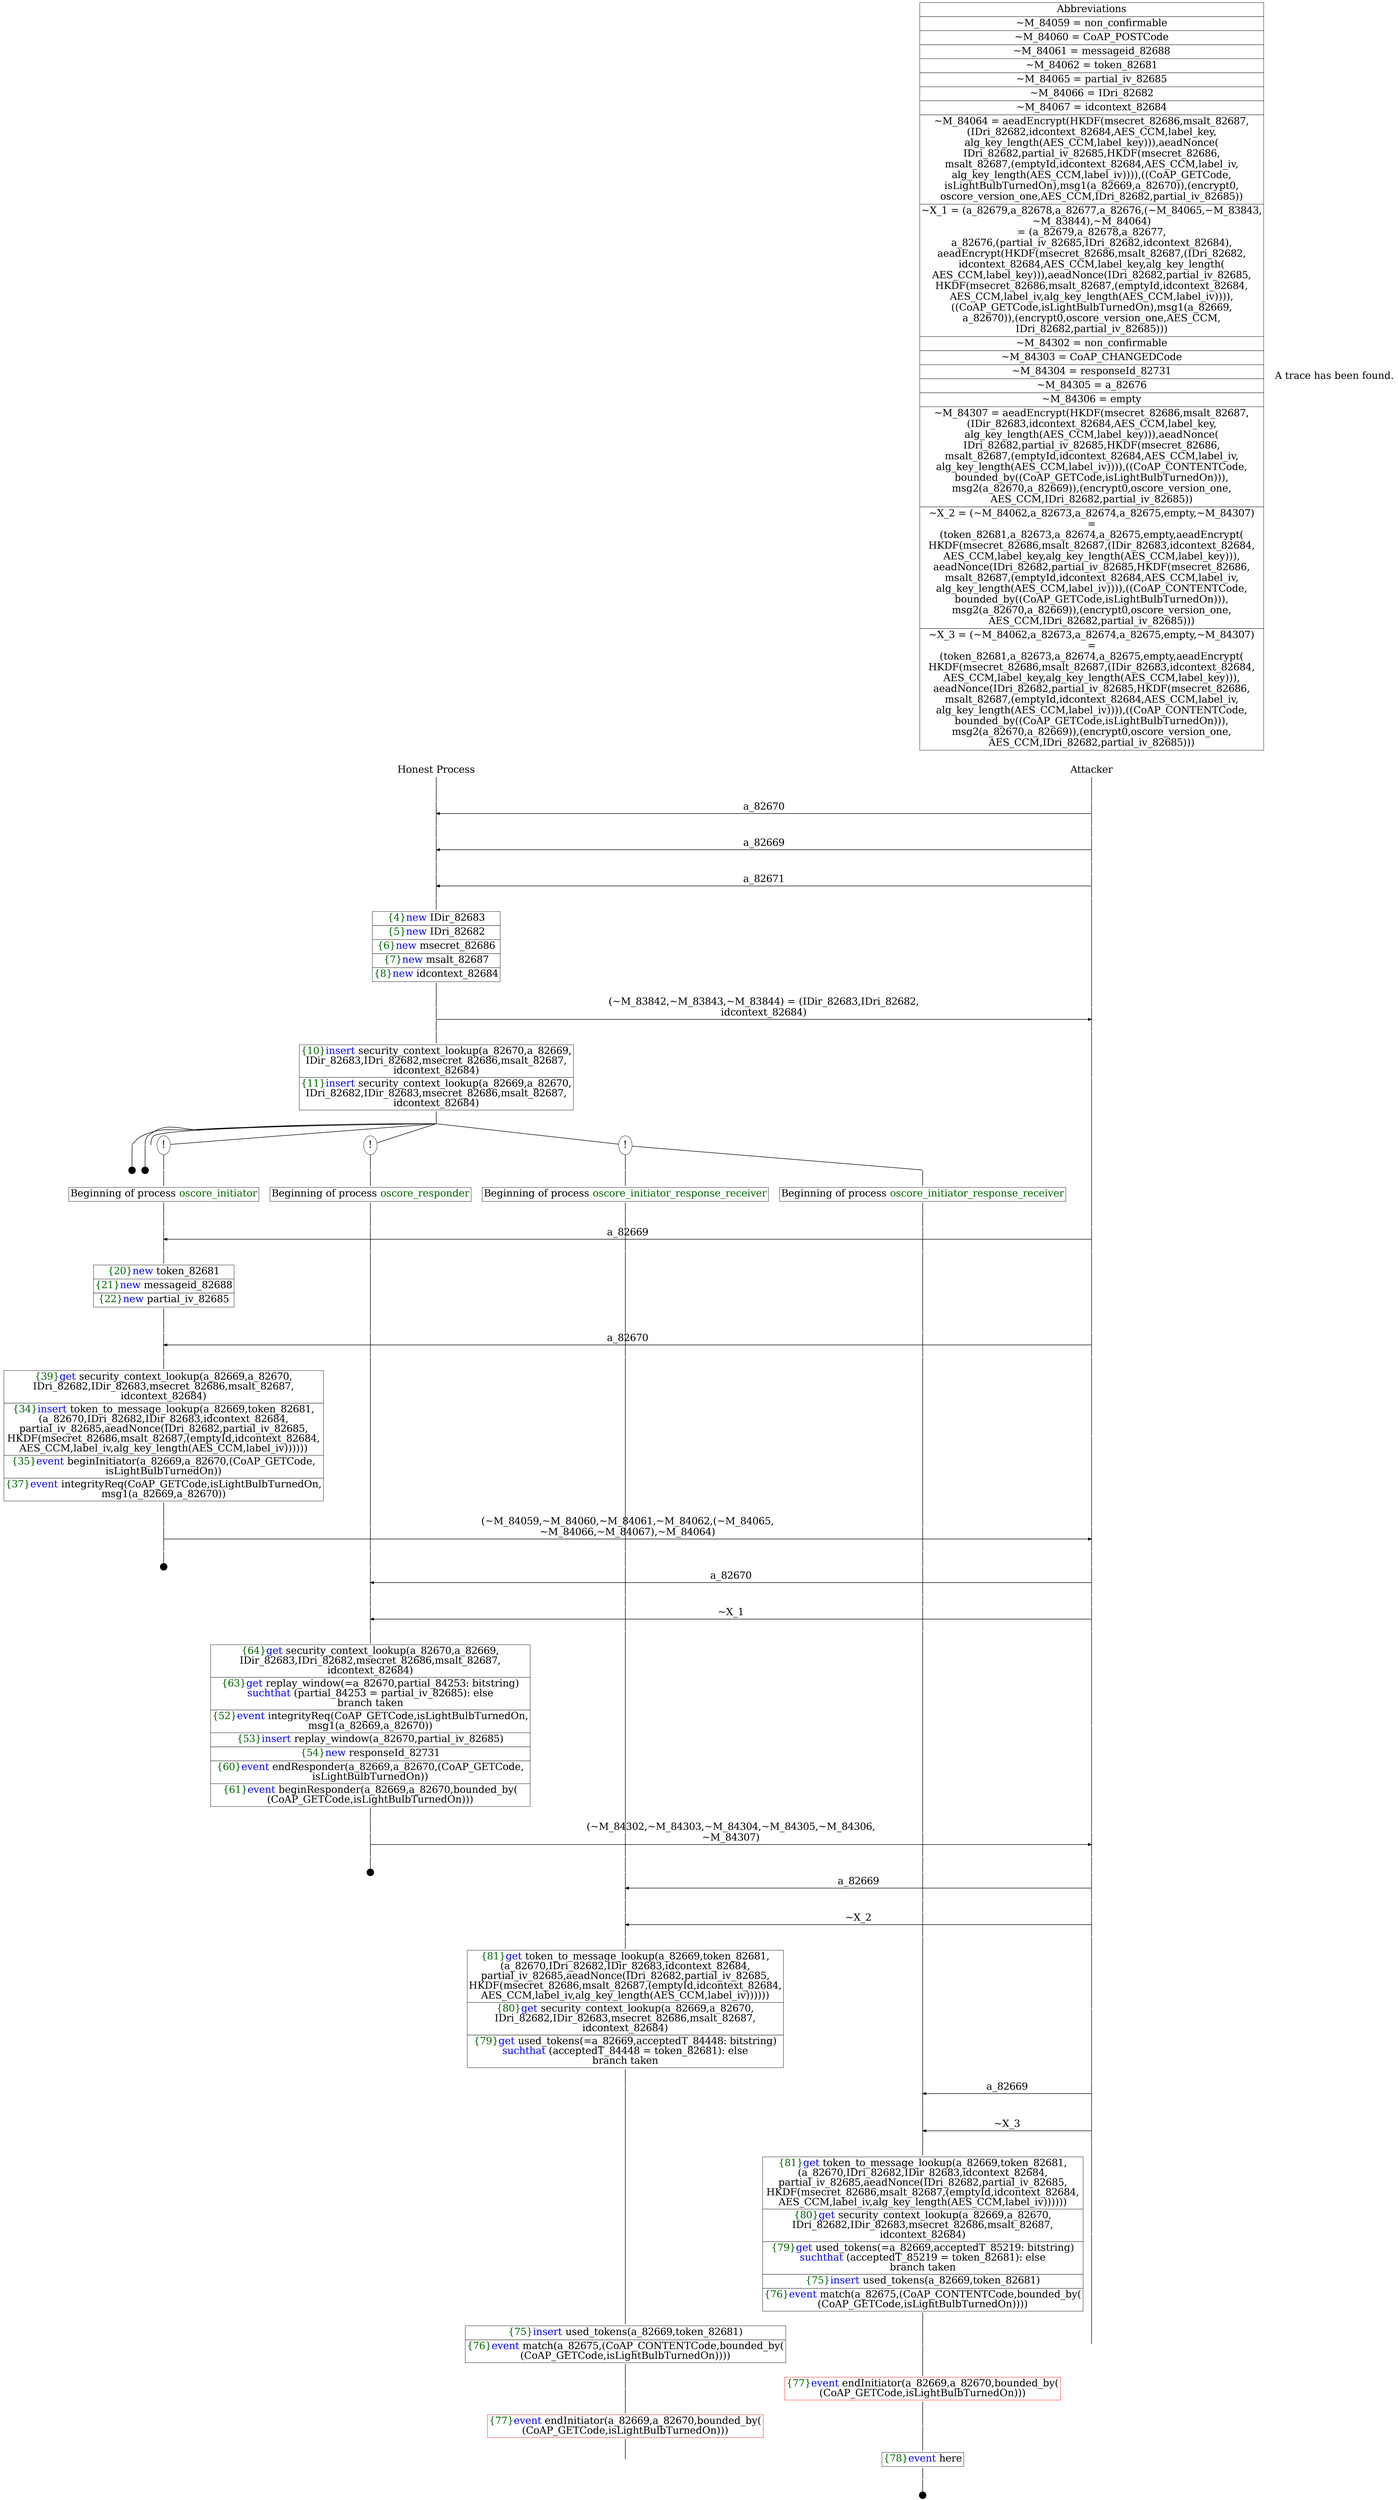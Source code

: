 digraph {
graph [ordering = out]
edge [arrowhead = none, penwidth = 1.6, fontsize = 30]
node [shape = point, width = 0, height = 0, fontsize = 30]
Trace<br/>
[label = <A trace has been found.<br/>
>, shape = plaintext]
P0__0 [label = "Honest Process", shape = plaintext]
P__0 [label = "Attacker", shape = plaintext]
Trace -> P0__0 [label = "", style = invisible, weight = 100]{rank = same; P0__0 P__0}
P0__0 -> P0__1 [label = <>, weight = 100]
P0__1 -> P0__2 [label = <>, weight = 100]
P__0 -> P__1 [label = <>, weight = 100]
{rank = same; P__1 P0__2}
P0__2 -> P0__3 [label = <>, weight = 100]
P__1 -> P__2 [label = <>, weight = 100]
{rank = same; P__2 P0__3}
P0__3 -> P__2 [label = <a_82670>, dir = back, arrowhead = normal]
P0__3 -> P0__4 [label = <>, weight = 100]
P__2 -> P__3 [label = <>, weight = 100]
{rank = same; P__3 P0__4}
P0__4 -> P0__5 [label = <>, weight = 100]
P__3 -> P__4 [label = <>, weight = 100]
{rank = same; P__4 P0__5}
P0__5 -> P0__6 [label = <>, weight = 100]
P__4 -> P__5 [label = <>, weight = 100]
{rank = same; P__5 P0__6}
P0__6 -> P__5 [label = <a_82669>, dir = back, arrowhead = normal]
P0__6 -> P0__7 [label = <>, weight = 100]
P__5 -> P__6 [label = <>, weight = 100]
{rank = same; P__6 P0__7}
P0__7 -> P0__8 [label = <>, weight = 100]
P__6 -> P__7 [label = <>, weight = 100]
{rank = same; P__7 P0__8}
P0__8 -> P0__9 [label = <>, weight = 100]
P__7 -> P__8 [label = <>, weight = 100]
{rank = same; P__8 P0__9}
P0__9 -> P__8 [label = <a_82671>, dir = back, arrowhead = normal]
P0__9 -> P0__10 [label = <>, weight = 100]
P__8 -> P__9 [label = <>, weight = 100]
{rank = same; P__9 P0__10}
P0__10 -> P0__11 [label = <>, weight = 100]
P0__11 [shape = plaintext, label = <<TABLE BORDER="0" CELLBORDER="1" CELLSPACING="0" CELLPADDING="4"> <TR><TD><FONT COLOR="darkgreen">{4}</FONT><FONT COLOR="blue">new </FONT>IDir_82683</TD></TR><TR><TD><FONT COLOR="darkgreen">{5}</FONT><FONT COLOR="blue">new </FONT>IDri_82682</TD></TR><TR><TD><FONT COLOR="darkgreen">{6}</FONT><FONT COLOR="blue">new </FONT>msecret_82686</TD></TR><TR><TD><FONT COLOR="darkgreen">{7}</FONT><FONT COLOR="blue">new </FONT>msalt_82687</TD></TR><TR><TD><FONT COLOR="darkgreen">{8}</FONT><FONT COLOR="blue">new </FONT>idcontext_82684</TD></TR></TABLE>>]
P0__11 -> P0__12 [label = <>, weight = 100]
P0__12 -> P0__13 [label = <>, weight = 100]
P__9 -> P__10 [label = <>, weight = 100]
{rank = same; P__10 P0__13}
P0__13 -> P0__14 [label = <>, weight = 100]
P__10 -> P__11 [label = <>, weight = 100]
{rank = same; P__11 P0__14}
P0__14 -> P__11 [label = <(~M_83842,~M_83843,~M_83844) = (IDir_82683,IDri_82682,<br/>
idcontext_82684)>, arrowhead = normal]
P0__14 -> P0__15 [label = <>, weight = 100]
P__11 -> P__12 [label = <>, weight = 100]
{rank = same; P__12 P0__15}
P0__15 -> P0__16 [label = <>, weight = 100]
P0__16 [shape = plaintext, label = <<TABLE BORDER="0" CELLBORDER="1" CELLSPACING="0" CELLPADDING="4"> <TR><TD><FONT COLOR="darkgreen">{10}</FONT><FONT COLOR="blue">insert </FONT>security_context_lookup(a_82670,a_82669,<br/>
IDir_82683,IDri_82682,msecret_82686,msalt_82687,<br/>
idcontext_82684)</TD></TR><TR><TD><FONT COLOR="darkgreen">{11}</FONT><FONT COLOR="blue">insert </FONT>security_context_lookup(a_82669,a_82670,<br/>
IDri_82682,IDir_82683,msecret_82686,msalt_82687,<br/>
idcontext_82684)</TD></TR></TABLE>>]
P0__16 -> P0__17 [label = <>, weight = 100]
P__12 -> P__13 [label = <>, weight = 100]
{rank = same; P__13 P0__16}
/*RPar */
P0__17 -> P0_5__17 [label = <>]
P0__17 -> P0_4__17 [label = <>]
P0__17 -> P0_3__17 [label = <>]
P0__17 -> P0_2__17 [label = <>]
P0__17 -> P0_1__17 [label = <>]
P0__17 -> P0_0__17 [label = <>]
P0__17 [label = "", fixedsize = false, width = 0, height = 0, shape = none]
{rank = same; P0_0__17 P0_1__17 P0_2__17 P0_3__17 P0_4__17 P0_5__17}
P0_0__17 [label = "!", shape = ellipse]
{rank = same; P0_0_1__17 P0_0_0__17}
P0_0_1__17 [label = "", fixedsize = false, width = 0, height = 0, shape = none]
P0_0__17 -> P0_0_1__17 [label = <>]
P0_0_0__17 [label = "", fixedsize = false, width = 0, height = 0, shape = none]
P0_0__17 -> P0_0_0__17 [label = <>]
P0_0_0__17 -> P0_0_0__18 [label = <>, weight = 100]
P0_0_0__18 [shape = plaintext, label = <<TABLE BORDER="0" CELLBORDER="1" CELLSPACING="0" CELLPADDING="4"> <TR><TD>Beginning of process <FONT COLOR="darkgreen">oscore_initiator_response_receiver</FONT><br/>
</TD></TR></TABLE>>]
P0_0_0__18 -> P0_0_0__19 [label = <>, weight = 100]
P0_0_1__17 -> P0_0_1__18 [label = <>, weight = 100]
P0_0_1__18 [shape = plaintext, label = <<TABLE BORDER="0" CELLBORDER="1" CELLSPACING="0" CELLPADDING="4"> <TR><TD>Beginning of process <FONT COLOR="darkgreen">oscore_initiator_response_receiver</FONT><br/>
</TD></TR></TABLE>>]
P0_0_1__18 -> P0_0_1__19 [label = <>, weight = 100]
P0_1__17 [label = "!", shape = ellipse]
P0_1_0__17 [label = "", fixedsize = false, width = 0, height = 0, shape = none]
P0_1__17 -> P0_1_0__17 [label = <>, weight = 100]
P0_1_0__17 -> P0_1_0__18 [label = <>, weight = 100]
P0_1_0__18 [shape = plaintext, label = <<TABLE BORDER="0" CELLBORDER="1" CELLSPACING="0" CELLPADDING="4"> <TR><TD>Beginning of process <FONT COLOR="darkgreen">oscore_responder</FONT></TD></TR></TABLE>>]
P0_1_0__18 -> P0_1_0__19 [label = <>, weight = 100]
P0_2__17 [label = "!", shape = ellipse]
P0_2_0__17 [label = "", fixedsize = false, width = 0, height = 0, shape = none]
P0_2__17 -> P0_2_0__17 [label = <>, weight = 100]
P0_2_0__17 -> P0_2_0__18 [label = <>, weight = 100]
P0_2_0__18 [shape = plaintext, label = <<TABLE BORDER="0" CELLBORDER="1" CELLSPACING="0" CELLPADDING="4"> <TR><TD>Beginning of process <FONT COLOR="darkgreen">oscore_initiator</FONT></TD></TR></TABLE>>]
P0_2_0__18 -> P0_2_0__19 [label = <>, weight = 100]
P0_4__18 [label = "", width = 0.3, height = 0.3]
P0_4__17 -> P0_4__18 [label = <>, weight = 100]
P0_5__18 [label = "", width = 0.3, height = 0.3]
P0_5__17 -> P0_5__18 [label = <>, weight = 100]
P0_2_0__19 -> P0_2_0__20 [label = <>, weight = 100]
P0_1_0__19 -> P0_1_0__20 [label = <>, weight = 100]
P0_0_1__19 -> P0_0_1__20 [label = <>, weight = 100]
P0_0_0__19 -> P0_0_0__20 [label = <>, weight = 100]
P__13 -> P__14 [label = <>, weight = 100]
{rank = same; P__14 P0_0_0__20 P0_0_1__20 P0_1_0__20 P0_2_0__20}
P0_2_0__20 -> P0_2_0__21 [label = <>, weight = 100]
P__14 -> P__15 [label = <>, weight = 100]
{rank = same; P__15 P0_2_0__21}
P0_2_0__21 -> P__15 [label = <a_82669>, dir = back, arrowhead = normal]
P0_2_0__21 -> P0_2_0__22 [label = <>, weight = 100]
P0_1_0__20 -> P0_1_0__21 [label = <>, weight = 100]
P0_0_1__20 -> P0_0_1__21 [label = <>, weight = 100]
P0_0_0__20 -> P0_0_0__21 [label = <>, weight = 100]
P__15 -> P__16 [label = <>, weight = 100]
{rank = same; P__16 P0_0_0__21 P0_0_1__21 P0_1_0__21 P0_2_0__22}
P0_2_0__22 -> P0_2_0__23 [label = <>, weight = 100]
P0_2_0__23 [shape = plaintext, label = <<TABLE BORDER="0" CELLBORDER="1" CELLSPACING="0" CELLPADDING="4"> <TR><TD><FONT COLOR="darkgreen">{20}</FONT><FONT COLOR="blue">new </FONT>token_82681</TD></TR><TR><TD><FONT COLOR="darkgreen">{21}</FONT><FONT COLOR="blue">new </FONT>messageid_82688</TD></TR><TR><TD><FONT COLOR="darkgreen">{22}</FONT><FONT COLOR="blue">new </FONT>partial_iv_82685</TD></TR></TABLE>>]
P0_2_0__23 -> P0_2_0__24 [label = <>, weight = 100]
P0_2_0__24 -> P0_2_0__25 [label = <>, weight = 100]
P0_1_0__21 -> P0_1_0__22 [label = <>, weight = 100]
P0_0_1__21 -> P0_0_1__22 [label = <>, weight = 100]
P0_0_0__21 -> P0_0_0__22 [label = <>, weight = 100]
P__16 -> P__17 [label = <>, weight = 100]
{rank = same; P__17 P0_0_0__22 P0_0_1__22 P0_1_0__22 P0_2_0__25}
P0_2_0__25 -> P0_2_0__26 [label = <>, weight = 100]
P__17 -> P__18 [label = <>, weight = 100]
{rank = same; P__18 P0_2_0__26}
P0_2_0__26 -> P__18 [label = <a_82670>, dir = back, arrowhead = normal]
P0_2_0__26 -> P0_2_0__27 [label = <>, weight = 100]
P0_1_0__22 -> P0_1_0__23 [label = <>, weight = 100]
P0_0_1__22 -> P0_0_1__23 [label = <>, weight = 100]
P0_0_0__22 -> P0_0_0__23 [label = <>, weight = 100]
P__18 -> P__19 [label = <>, weight = 100]
{rank = same; P__19 P0_0_0__23 P0_0_1__23 P0_1_0__23 P0_2_0__27}
P0_2_0__27 -> P0_2_0__28 [label = <>, weight = 100]
P0_2_0__28 [shape = plaintext, label = <<TABLE BORDER="0" CELLBORDER="1" CELLSPACING="0" CELLPADDING="4"> <TR><TD><FONT COLOR="darkgreen">{39}</FONT><FONT COLOR="blue">get </FONT>security_context_lookup(a_82669,a_82670,<br/>
IDri_82682,IDir_82683,msecret_82686,msalt_82687,<br/>
idcontext_82684)</TD></TR><TR><TD><FONT COLOR="darkgreen">{34}</FONT><FONT COLOR="blue">insert </FONT>token_to_message_lookup(a_82669,token_82681,<br/>
(a_82670,IDri_82682,IDir_82683,idcontext_82684,<br/>
partial_iv_82685,aeadNonce(IDri_82682,partial_iv_82685,<br/>
HKDF(msecret_82686,msalt_82687,(emptyId,idcontext_82684,<br/>
AES_CCM,label_iv,alg_key_length(AES_CCM,label_iv))))))<br/>
</TD></TR><TR><TD><FONT COLOR="darkgreen">{35}</FONT><FONT COLOR="blue">event</FONT> beginInitiator(a_82669,a_82670,(CoAP_GETCode,<br/>
isLightBulbTurnedOn))</TD></TR><TR><TD><FONT COLOR="darkgreen">{37}</FONT><FONT COLOR="blue">event</FONT> integrityReq(CoAP_GETCode,isLightBulbTurnedOn,<br/>
msg1(a_82669,a_82670))</TD></TR></TABLE>>]
P0_2_0__28 -> P0_2_0__29 [label = <>, weight = 100]
P__19 -> P__20 [label = <>, weight = 100]
{rank = same; P__20 P0_2_0__28}
P0_2_0__29 -> P0_2_0__30 [label = <>, weight = 100]
P0_1_0__23 -> P0_1_0__24 [label = <>, weight = 100]
P0_0_1__23 -> P0_0_1__24 [label = <>, weight = 100]
P0_0_0__23 -> P0_0_0__24 [label = <>, weight = 100]
P__20 -> P__21 [label = <>, weight = 100]
{rank = same; P__21 P0_0_0__24 P0_0_1__24 P0_1_0__24 P0_2_0__30}
P0_2_0__30 -> P0_2_0__31 [label = <>, weight = 100]
P__21 -> P__22 [label = <>, weight = 100]
{rank = same; P__22 P0_2_0__31}
P0_2_0__31 -> P__22 [label = <(~M_84059,~M_84060,~M_84061,~M_84062,(~M_84065,<br/>
~M_84066,~M_84067),~M_84064)>, arrowhead = normal]
P0_2_0__31 -> P0_2_0__32 [label = <>, weight = 100]
P0_1_0__24 -> P0_1_0__25 [label = <>, weight = 100]
P0_0_1__24 -> P0_0_1__25 [label = <>, weight = 100]
P0_0_0__24 -> P0_0_0__25 [label = <>, weight = 100]
P__22 -> P__23 [label = <>, weight = 100]
{rank = same; P__23 P0_0_0__25 P0_0_1__25 P0_1_0__25 P0_2_0__32}
P0_2_0__33 [label = "", width = 0.3, height = 0.3]
P0_2_0__32 -> P0_2_0__33 [label = <>, weight = 100]
P0_1_0__25 -> P0_1_0__26 [label = <>, weight = 100]
P0_0_1__25 -> P0_0_1__26 [label = <>, weight = 100]
P0_0_0__25 -> P0_0_0__26 [label = <>, weight = 100]
P__23 -> P__24 [label = <>, weight = 100]
{rank = same; P__24 P0_0_0__26 P0_0_1__26 P0_1_0__26}
P0_1_0__26 -> P0_1_0__27 [label = <>, weight = 100]
P__24 -> P__25 [label = <>, weight = 100]
{rank = same; P__25 P0_1_0__27}
P0_1_0__27 -> P__25 [label = <a_82670>, dir = back, arrowhead = normal]
P0_1_0__27 -> P0_1_0__28 [label = <>, weight = 100]
P0_0_1__26 -> P0_0_1__27 [label = <>, weight = 100]
P0_0_0__26 -> P0_0_0__27 [label = <>, weight = 100]
P__25 -> P__26 [label = <>, weight = 100]
{rank = same; P__26 P0_0_0__27 P0_0_1__27 P0_1_0__28}
P0_1_0__28 -> P0_1_0__29 [label = <>, weight = 100]
P0_0_1__27 -> P0_0_1__28 [label = <>, weight = 100]
P0_0_0__27 -> P0_0_0__28 [label = <>, weight = 100]
P__26 -> P__27 [label = <>, weight = 100]
{rank = same; P__27 P0_0_0__28 P0_0_1__28 P0_1_0__29}
P0_1_0__29 -> P0_1_0__30 [label = <>, weight = 100]
P__27 -> P__28 [label = <>, weight = 100]
{rank = same; P__28 P0_1_0__30}
P0_1_0__30 -> P__28 [label = <~X_1>, dir = back, arrowhead = normal]
P0_1_0__30 -> P0_1_0__31 [label = <>, weight = 100]
P0_0_1__28 -> P0_0_1__29 [label = <>, weight = 100]
P0_0_0__28 -> P0_0_0__29 [label = <>, weight = 100]
P__28 -> P__29 [label = <>, weight = 100]
{rank = same; P__29 P0_0_0__29 P0_0_1__29 P0_1_0__31}
P0_1_0__31 -> P0_1_0__32 [label = <>, weight = 100]
P0_1_0__32 [shape = plaintext, label = <<TABLE BORDER="0" CELLBORDER="1" CELLSPACING="0" CELLPADDING="4"> <TR><TD><FONT COLOR="darkgreen">{64}</FONT><FONT COLOR="blue">get </FONT>security_context_lookup(a_82670,a_82669,<br/>
IDir_82683,IDri_82682,msecret_82686,msalt_82687,<br/>
idcontext_82684)</TD></TR><TR><TD><FONT COLOR="darkgreen">{63}</FONT><FONT COLOR="blue">get</FONT> replay_window(=a_82670,partial_84253: bitstring)<br/>
<FONT COLOR="blue">suchthat</FONT> (partial_84253 = partial_iv_82685): else<br/>
branch taken</TD></TR><TR><TD><FONT COLOR="darkgreen">{52}</FONT><FONT COLOR="blue">event</FONT> integrityReq(CoAP_GETCode,isLightBulbTurnedOn,<br/>
msg1(a_82669,a_82670))</TD></TR><TR><TD><FONT COLOR="darkgreen">{53}</FONT><FONT COLOR="blue">insert </FONT>replay_window(a_82670,partial_iv_82685)<br/>
</TD></TR><TR><TD><FONT COLOR="darkgreen">{54}</FONT><FONT COLOR="blue">new </FONT>responseId_82731</TD></TR><TR><TD><FONT COLOR="darkgreen">{60}</FONT><FONT COLOR="blue">event</FONT> endResponder(a_82669,a_82670,(CoAP_GETCode,<br/>
isLightBulbTurnedOn))</TD></TR><TR><TD><FONT COLOR="darkgreen">{61}</FONT><FONT COLOR="blue">event</FONT> beginResponder(a_82669,a_82670,bounded_by(<br/>
(CoAP_GETCode,isLightBulbTurnedOn)))</TD></TR></TABLE>>]
P0_1_0__32 -> P0_1_0__33 [label = <>, weight = 100]
P__29 -> P__30 [label = <>, weight = 100]
{rank = same; P__30 P0_1_0__32}
P0_1_0__33 -> P0_1_0__34 [label = <>, weight = 100]
P0_0_1__29 -> P0_0_1__30 [label = <>, weight = 100]
P0_0_0__29 -> P0_0_0__30 [label = <>, weight = 100]
P__30 -> P__31 [label = <>, weight = 100]
{rank = same; P__31 P0_0_0__30 P0_0_1__30 P0_1_0__34}
P0_1_0__34 -> P0_1_0__35 [label = <>, weight = 100]
P__31 -> P__32 [label = <>, weight = 100]
{rank = same; P__32 P0_1_0__35}
P0_1_0__35 -> P__32 [label = <(~M_84302,~M_84303,~M_84304,~M_84305,~M_84306,<br/>
~M_84307)>, arrowhead = normal]
P0_1_0__35 -> P0_1_0__36 [label = <>, weight = 100]
P0_0_1__30 -> P0_0_1__31 [label = <>, weight = 100]
P0_0_0__30 -> P0_0_0__31 [label = <>, weight = 100]
P__32 -> P__33 [label = <>, weight = 100]
{rank = same; P__33 P0_0_0__31 P0_0_1__31 P0_1_0__36}
P0_1_0__37 [label = "", width = 0.3, height = 0.3]
P0_1_0__36 -> P0_1_0__37 [label = <>, weight = 100]
P0_0_1__31 -> P0_0_1__32 [label = <>, weight = 100]
P0_0_0__31 -> P0_0_0__32 [label = <>, weight = 100]
P__33 -> P__34 [label = <>, weight = 100]
{rank = same; P__34 P0_0_0__32 P0_0_1__32}
P0_0_1__32 -> P0_0_1__33 [label = <>, weight = 100]
P__34 -> P__35 [label = <>, weight = 100]
{rank = same; P__35 P0_0_1__33}
P0_0_1__33 -> P__35 [label = <a_82669>, dir = back, arrowhead = normal]
P0_0_1__33 -> P0_0_1__34 [label = <>, weight = 100]
P0_0_0__32 -> P0_0_0__33 [label = <>, weight = 100]
P__35 -> P__36 [label = <>, weight = 100]
{rank = same; P__36 P0_0_0__33 P0_0_1__34}
P0_0_1__34 -> P0_0_1__35 [label = <>, weight = 100]
P0_0_0__33 -> P0_0_0__34 [label = <>, weight = 100]
P__36 -> P__37 [label = <>, weight = 100]
{rank = same; P__37 P0_0_0__34 P0_0_1__35}
P0_0_1__35 -> P0_0_1__36 [label = <>, weight = 100]
P__37 -> P__38 [label = <>, weight = 100]
{rank = same; P__38 P0_0_1__36}
P0_0_1__36 -> P__38 [label = <~X_2>, dir = back, arrowhead = normal]
P0_0_1__36 -> P0_0_1__37 [label = <>, weight = 100]
P0_0_0__34 -> P0_0_0__35 [label = <>, weight = 100]
P__38 -> P__39 [label = <>, weight = 100]
{rank = same; P__39 P0_0_0__35 P0_0_1__37}
P0_0_1__37 -> P0_0_1__38 [label = <>, weight = 100]
P0_0_1__38 [shape = plaintext, label = <<TABLE BORDER="0" CELLBORDER="1" CELLSPACING="0" CELLPADDING="4"> <TR><TD><FONT COLOR="darkgreen">{81}</FONT><FONT COLOR="blue">get </FONT>token_to_message_lookup(a_82669,token_82681,<br/>
(a_82670,IDri_82682,IDir_82683,idcontext_82684,<br/>
partial_iv_82685,aeadNonce(IDri_82682,partial_iv_82685,<br/>
HKDF(msecret_82686,msalt_82687,(emptyId,idcontext_82684,<br/>
AES_CCM,label_iv,alg_key_length(AES_CCM,label_iv))))))<br/>
</TD></TR><TR><TD><FONT COLOR="darkgreen">{80}</FONT><FONT COLOR="blue">get </FONT>security_context_lookup(a_82669,a_82670,<br/>
IDri_82682,IDir_82683,msecret_82686,msalt_82687,<br/>
idcontext_82684)</TD></TR><TR><TD><FONT COLOR="darkgreen">{79}</FONT><FONT COLOR="blue">get</FONT> used_tokens(=a_82669,acceptedT_84448: bitstring)<br/>
<FONT COLOR="blue">suchthat</FONT> (acceptedT_84448 = token_82681): else<br/>
branch taken</TD></TR></TABLE>>]
P0_0_1__38 -> P0_0_1__39 [label = <>, weight = 100]
P__39 -> P__40 [label = <>, weight = 100]
{rank = same; P__40 P0_0_1__38}
P0_0_0__35 -> P0_0_0__36 [label = <>, weight = 100]
P__40 -> P__41 [label = <>, weight = 100]
{rank = same; P__41 P0_0_0__36}
P0_0_0__36 -> P0_0_0__37 [label = <>, weight = 100]
P__41 -> P__42 [label = <>, weight = 100]
{rank = same; P__42 P0_0_0__37}
P0_0_0__37 -> P__42 [label = <a_82669>, dir = back, arrowhead = normal]
P0_0_0__37 -> P0_0_0__38 [label = <>, weight = 100]
P__42 -> P__43 [label = <>, weight = 100]
{rank = same; P__43 P0_0_0__38}
P0_0_0__38 -> P0_0_0__39 [label = <>, weight = 100]
P__43 -> P__44 [label = <>, weight = 100]
{rank = same; P__44 P0_0_0__39}
P0_0_0__39 -> P0_0_0__40 [label = <>, weight = 100]
P__44 -> P__45 [label = <>, weight = 100]
{rank = same; P__45 P0_0_0__40}
P0_0_0__40 -> P__45 [label = <~X_3>, dir = back, arrowhead = normal]
P0_0_0__40 -> P0_0_0__41 [label = <>, weight = 100]
P__45 -> P__46 [label = <>, weight = 100]
{rank = same; P__46 P0_0_0__41}
P0_0_0__41 -> P0_0_0__42 [label = <>, weight = 100]
P0_0_0__42 [shape = plaintext, label = <<TABLE BORDER="0" CELLBORDER="1" CELLSPACING="0" CELLPADDING="4"> <TR><TD><FONT COLOR="darkgreen">{81}</FONT><FONT COLOR="blue">get </FONT>token_to_message_lookup(a_82669,token_82681,<br/>
(a_82670,IDri_82682,IDir_82683,idcontext_82684,<br/>
partial_iv_82685,aeadNonce(IDri_82682,partial_iv_82685,<br/>
HKDF(msecret_82686,msalt_82687,(emptyId,idcontext_82684,<br/>
AES_CCM,label_iv,alg_key_length(AES_CCM,label_iv))))))<br/>
</TD></TR><TR><TD><FONT COLOR="darkgreen">{80}</FONT><FONT COLOR="blue">get </FONT>security_context_lookup(a_82669,a_82670,<br/>
IDri_82682,IDir_82683,msecret_82686,msalt_82687,<br/>
idcontext_82684)</TD></TR><TR><TD><FONT COLOR="darkgreen">{79}</FONT><FONT COLOR="blue">get</FONT> used_tokens(=a_82669,acceptedT_85219: bitstring)<br/>
<FONT COLOR="blue">suchthat</FONT> (acceptedT_85219 = token_82681): else<br/>
branch taken</TD></TR><TR><TD><FONT COLOR="darkgreen">{75}</FONT><FONT COLOR="blue">insert </FONT>used_tokens(a_82669,token_82681)</TD></TR><TR><TD><FONT COLOR="darkgreen">{76}</FONT><FONT COLOR="blue">event</FONT> match(a_82675,(CoAP_CONTENTCode,bounded_by(<br/>
(CoAP_GETCode,isLightBulbTurnedOn))))</TD></TR></TABLE>>]
P0_0_0__42 -> P0_0_0__43 [label = <>, weight = 100]
P__46 -> P__47 [label = <>, weight = 100]
{rank = same; P__47 P0_0_0__42}
P0_0_0__43 -> P0_0_0__44 [label = <>, weight = 100]
P0_0_0__44 [color = red, shape = plaintext, label = <<TABLE BORDER="0" CELLBORDER="1" CELLSPACING="0" CELLPADDING="4"> <TR><TD><FONT COLOR="darkgreen">{77}</FONT><FONT COLOR="blue">event</FONT> endInitiator(a_82669,a_82670,bounded_by(<br/>
(CoAP_GETCode,isLightBulbTurnedOn)))</TD></TR></TABLE>>]
P0_0_0__44 -> P0_0_0__45 [label = <>, weight = 100]
P0_0_0__45 -> P0_0_0__46 [label = <>, weight = 100]
P0_0_0__46 [shape = plaintext, label = <<TABLE BORDER="0" CELLBORDER="1" CELLSPACING="0" CELLPADDING="4"> <TR><TD><FONT COLOR="darkgreen">{78}</FONT><FONT COLOR="blue">event</FONT> here</TD></TR></TABLE>>]
P0_0_0__46 -> P0_0_0__47 [label = <>, weight = 100]
P0_0_0__48 [label = "", width = 0.3, height = 0.3]
P0_0_0__47 -> P0_0_0__48 [label = <>, weight = 100]
P0_0_1__39 -> P0_0_1__40 [label = <>, weight = 100]
P0_0_1__40 [shape = plaintext, label = <<TABLE BORDER="0" CELLBORDER="1" CELLSPACING="0" CELLPADDING="4"> <TR><TD><FONT COLOR="darkgreen">{75}</FONT><FONT COLOR="blue">insert </FONT>used_tokens(a_82669,token_82681)</TD></TR><TR><TD><FONT COLOR="darkgreen">{76}</FONT><FONT COLOR="blue">event</FONT> match(a_82675,(CoAP_CONTENTCode,bounded_by(<br/>
(CoAP_GETCode,isLightBulbTurnedOn))))</TD></TR></TABLE>>]
P0_0_1__40 -> P0_0_1__41 [label = <>, weight = 100]
P__47 -> P__48 [label = <>, weight = 100]
{rank = same; P__48 P0_0_1__40}
P0_0_1__41 -> P0_0_1__42 [label = <>, weight = 100]
P0_0_1__42 [color = red, shape = plaintext, label = <<TABLE BORDER="0" CELLBORDER="1" CELLSPACING="0" CELLPADDING="4"> <TR><TD><FONT COLOR="darkgreen">{77}</FONT><FONT COLOR="blue">event</FONT> endInitiator(a_82669,a_82670,bounded_by(<br/>
(CoAP_GETCode,isLightBulbTurnedOn)))</TD></TR></TABLE>>]
P0_0_1__42 -> P0_0_1__43 [label = <>, weight = 100]
Abbrev [shape = plaintext, label = <<TABLE BORDER="0" CELLBORDER="1" CELLSPACING="0" CELLPADDING="4"><TR> <TD> Abbreviations </TD></TR><TR><TD>~M_84059 = non_confirmable</TD></TR><TR><TD>~M_84060 = CoAP_POSTCode</TD></TR><TR><TD>~M_84061 = messageid_82688</TD></TR><TR><TD>~M_84062 = token_82681</TD></TR><TR><TD>~M_84065 = partial_iv_82685</TD></TR><TR><TD>~M_84066 = IDri_82682</TD></TR><TR><TD>~M_84067 = idcontext_82684</TD></TR><TR><TD>~M_84064 = aeadEncrypt(HKDF(msecret_82686,msalt_82687,<br/>
(IDri_82682,idcontext_82684,AES_CCM,label_key,<br/>
alg_key_length(AES_CCM,label_key))),aeadNonce(<br/>
IDri_82682,partial_iv_82685,HKDF(msecret_82686,<br/>
msalt_82687,(emptyId,idcontext_82684,AES_CCM,label_iv,<br/>
alg_key_length(AES_CCM,label_iv)))),((CoAP_GETCode,<br/>
isLightBulbTurnedOn),msg1(a_82669,a_82670)),(encrypt0,<br/>
oscore_version_one,AES_CCM,IDri_82682,partial_iv_82685))</TD></TR><TR><TD>~X_1 = (a_82679,a_82678,a_82677,a_82676,(~M_84065,~M_83843,<br/>
~M_83844),~M_84064)<br/>
= (a_82679,a_82678,a_82677,<br/>
a_82676,(partial_iv_82685,IDri_82682,idcontext_82684),<br/>
aeadEncrypt(HKDF(msecret_82686,msalt_82687,(IDri_82682,<br/>
idcontext_82684,AES_CCM,label_key,alg_key_length(<br/>
AES_CCM,label_key))),aeadNonce(IDri_82682,partial_iv_82685,<br/>
HKDF(msecret_82686,msalt_82687,(emptyId,idcontext_82684,<br/>
AES_CCM,label_iv,alg_key_length(AES_CCM,label_iv)))),<br/>
((CoAP_GETCode,isLightBulbTurnedOn),msg1(a_82669,<br/>
a_82670)),(encrypt0,oscore_version_one,AES_CCM,<br/>
IDri_82682,partial_iv_82685)))</TD></TR><TR><TD>~M_84302 = non_confirmable</TD></TR><TR><TD>~M_84303 = CoAP_CHANGEDCode</TD></TR><TR><TD>~M_84304 = responseId_82731</TD></TR><TR><TD>~M_84305 = a_82676</TD></TR><TR><TD>~M_84306 = empty</TD></TR><TR><TD>~M_84307 = aeadEncrypt(HKDF(msecret_82686,msalt_82687,<br/>
(IDir_82683,idcontext_82684,AES_CCM,label_key,<br/>
alg_key_length(AES_CCM,label_key))),aeadNonce(<br/>
IDri_82682,partial_iv_82685,HKDF(msecret_82686,<br/>
msalt_82687,(emptyId,idcontext_82684,AES_CCM,label_iv,<br/>
alg_key_length(AES_CCM,label_iv)))),((CoAP_CONTENTCode,<br/>
bounded_by((CoAP_GETCode,isLightBulbTurnedOn))),<br/>
msg2(a_82670,a_82669)),(encrypt0,oscore_version_one,<br/>
AES_CCM,IDri_82682,partial_iv_82685))</TD></TR><TR><TD>~X_2 = (~M_84062,a_82673,a_82674,a_82675,empty,~M_84307)<br/>
=<br/>
(token_82681,a_82673,a_82674,a_82675,empty,aeadEncrypt(<br/>
HKDF(msecret_82686,msalt_82687,(IDir_82683,idcontext_82684,<br/>
AES_CCM,label_key,alg_key_length(AES_CCM,label_key))),<br/>
aeadNonce(IDri_82682,partial_iv_82685,HKDF(msecret_82686,<br/>
msalt_82687,(emptyId,idcontext_82684,AES_CCM,label_iv,<br/>
alg_key_length(AES_CCM,label_iv)))),((CoAP_CONTENTCode,<br/>
bounded_by((CoAP_GETCode,isLightBulbTurnedOn))),<br/>
msg2(a_82670,a_82669)),(encrypt0,oscore_version_one,<br/>
AES_CCM,IDri_82682,partial_iv_82685)))</TD></TR><TR><TD>~X_3 = (~M_84062,a_82673,a_82674,a_82675,empty,~M_84307)<br/>
=<br/>
(token_82681,a_82673,a_82674,a_82675,empty,aeadEncrypt(<br/>
HKDF(msecret_82686,msalt_82687,(IDir_82683,idcontext_82684,<br/>
AES_CCM,label_key,alg_key_length(AES_CCM,label_key))),<br/>
aeadNonce(IDri_82682,partial_iv_82685,HKDF(msecret_82686,<br/>
msalt_82687,(emptyId,idcontext_82684,AES_CCM,label_iv,<br/>
alg_key_length(AES_CCM,label_iv)))),((CoAP_CONTENTCode,<br/>
bounded_by((CoAP_GETCode,isLightBulbTurnedOn))),<br/>
msg2(a_82670,a_82669)),(encrypt0,oscore_version_one,<br/>
AES_CCM,IDri_82682,partial_iv_82685)))</TD></TR></TABLE>>]Abbrev -> P__0 [style = invisible, weight =100]}